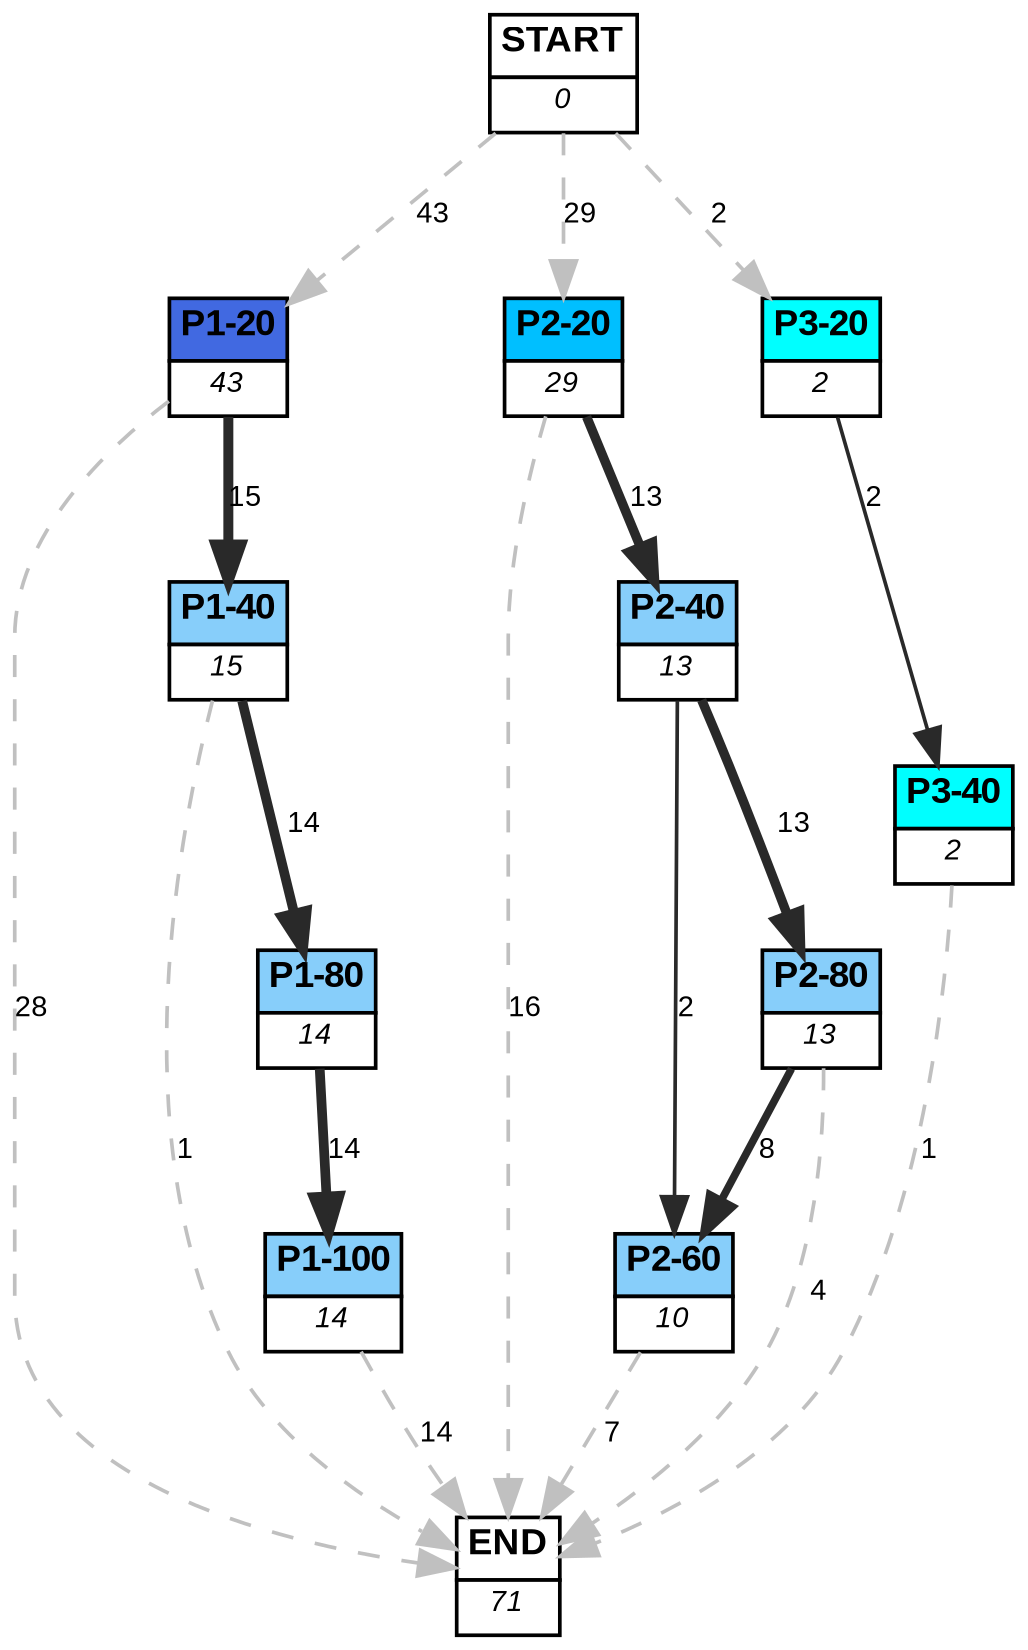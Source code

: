 digraph graphname {
	dpi = 150
	size="16,11!";
	margin = 0;
"P1-20" [shape=plain, label=<<table border="0" cellborder="1" cellspacing="0"><tr><td bgcolor="royalblue"><FONT face="Arial" POINT-SIZE="10"><b>P1-20</b></FONT></td></tr><tr><td bgcolor="white"><FONT face="Arial" POINT-SIZE="8"><i>43</i></FONT></td></tr></table>>]
"P1-40" [shape=plain, label=<<table border="0" cellborder="1" cellspacing="0"><tr><td bgcolor="lightskyblue"><FONT face="Arial" POINT-SIZE="10"><b>P1-40</b></FONT></td></tr><tr><td bgcolor="white"><FONT face="Arial" POINT-SIZE="8"><i>15</i></FONT></td></tr></table>>]
"P1-80" [shape=plain, label=<<table border="0" cellborder="1" cellspacing="0"><tr><td bgcolor="lightskyblue"><FONT face="Arial" POINT-SIZE="10"><b>P1-80</b></FONT></td></tr><tr><td bgcolor="white"><FONT face="Arial" POINT-SIZE="8"><i>14</i></FONT></td></tr></table>>]
"P1-100" [shape=plain, label=<<table border="0" cellborder="1" cellspacing="0"><tr><td bgcolor="lightskyblue"><FONT face="Arial" POINT-SIZE="10"><b>P1-100</b></FONT></td></tr><tr><td bgcolor="white"><FONT face="Arial" POINT-SIZE="8"><i>14</i></FONT></td></tr></table>>]
"P2-20" [shape=plain, label=<<table border="0" cellborder="1" cellspacing="0"><tr><td bgcolor="deepskyblue"><FONT face="Arial" POINT-SIZE="10"><b>P2-20</b></FONT></td></tr><tr><td bgcolor="white"><FONT face="Arial" POINT-SIZE="8"><i>29</i></FONT></td></tr></table>>]
"P2-40" [shape=plain, label=<<table border="0" cellborder="1" cellspacing="0"><tr><td bgcolor="lightskyblue"><FONT face="Arial" POINT-SIZE="10"><b>P2-40</b></FONT></td></tr><tr><td bgcolor="white"><FONT face="Arial" POINT-SIZE="8"><i>13</i></FONT></td></tr></table>>]
"P2-80" [shape=plain, label=<<table border="0" cellborder="1" cellspacing="0"><tr><td bgcolor="lightskyblue"><FONT face="Arial" POINT-SIZE="10"><b>P2-80</b></FONT></td></tr><tr><td bgcolor="white"><FONT face="Arial" POINT-SIZE="8"><i>13</i></FONT></td></tr></table>>]
"P2-60" [shape=plain, label=<<table border="0" cellborder="1" cellspacing="0"><tr><td bgcolor="lightskyblue"><FONT face="Arial" POINT-SIZE="10"><b>P2-60</b></FONT></td></tr><tr><td bgcolor="white"><FONT face="Arial" POINT-SIZE="8"><i>10</i></FONT></td></tr></table>>]
"P3-20" [shape=plain, label=<<table border="0" cellborder="1" cellspacing="0"><tr><td bgcolor="aqua"><FONT face="Arial" POINT-SIZE="10"><b>P3-20</b></FONT></td></tr><tr><td bgcolor="white"><FONT face="Arial" POINT-SIZE="8"><i>2</i></FONT></td></tr></table>>]
"P3-40" [shape=plain, label=<<table border="0" cellborder="1" cellspacing="0"><tr><td bgcolor="aqua"><FONT face="Arial" POINT-SIZE="10"><b>P3-40</b></FONT></td></tr><tr><td bgcolor="white"><FONT face="Arial" POINT-SIZE="8"><i>2</i></FONT></td></tr></table>>]
"START" [shape=plain, label=<<table border="0" cellborder="1" cellspacing="0"><tr><td bgcolor="white"><FONT face="Arial" POINT-SIZE="10"><b>START</b></FONT></td></tr><tr><td bgcolor="white"><FONT face="Arial" POINT-SIZE="8"><i>0</i></FONT></td></tr></table>>]
"END" [shape=plain, label=<<table border="0" cellborder="1" cellspacing="0"><tr><td bgcolor="white"><FONT face="Arial" POINT-SIZE="10"><b>END</b></FONT></td></tr><tr><td bgcolor="white"><FONT face="Arial" POINT-SIZE="8"><i>71</i></FONT></td></tr></table>>]
"P1-20" -> "P1-40" [ color=grey16 penwidth = "2.70805020110221"label ="15" labelfloat=false fontname="Arial" fontsize=8]
"P1-20" -> "END" [ style = dashed color=grey label ="28" labelfloat=false fontname="Arial" fontsize=8]
"P1-40" -> "P1-80" [ color=grey16 penwidth = "2.6390573296152584"label ="14" labelfloat=false fontname="Arial" fontsize=8]
"P1-40" -> "END" [ style = dashed color=grey label ="1" labelfloat=false fontname="Arial" fontsize=8]
"P1-80" -> "P1-100" [ color=grey16 penwidth = "2.6390573296152584"label ="14" labelfloat=false fontname="Arial" fontsize=8]
"P1-100" -> "END" [ style = dashed color=grey label ="14" labelfloat=false fontname="Arial" fontsize=8]
"P2-20" -> "P2-40" [ color=grey16 penwidth = "2.5649493574615367"label ="13" labelfloat=false fontname="Arial" fontsize=8]
"P2-20" -> "END" [ style = dashed color=grey label ="16" labelfloat=false fontname="Arial" fontsize=8]
"P2-40" -> "P2-80" [ color=grey16 penwidth = "2.5649493574615367"label ="13" labelfloat=false fontname="Arial" fontsize=8]
"P2-40" -> "P2-60" [ color=grey16 penwidth = "1"label ="2" labelfloat=false fontname="Arial" fontsize=8]
"P2-80" -> "P2-60" [ color=grey16 penwidth = "2.0794415416798357"label ="8" labelfloat=false fontname="Arial" fontsize=8]
"P2-80" -> "END" [ style = dashed color=grey label ="4" labelfloat=false fontname="Arial" fontsize=8]
"P2-60" -> "END" [ style = dashed color=grey label ="7" labelfloat=false fontname="Arial" fontsize=8]
"P3-20" -> "P3-40" [ color=grey16 penwidth = "1"label ="2" labelfloat=false fontname="Arial" fontsize=8]
"P3-40" -> "END" [ style = dashed color=grey label ="1" labelfloat=false fontname="Arial" fontsize=8]
"START" -> "P1-20" [ style = dashed color=grey label ="43" labelfloat=false fontname="Arial" fontsize=8]
"START" -> "P2-20" [ style = dashed color=grey label ="29" labelfloat=false fontname="Arial" fontsize=8]
"START" -> "P3-20" [ style = dashed color=grey label ="2" labelfloat=false fontname="Arial" fontsize=8]
}